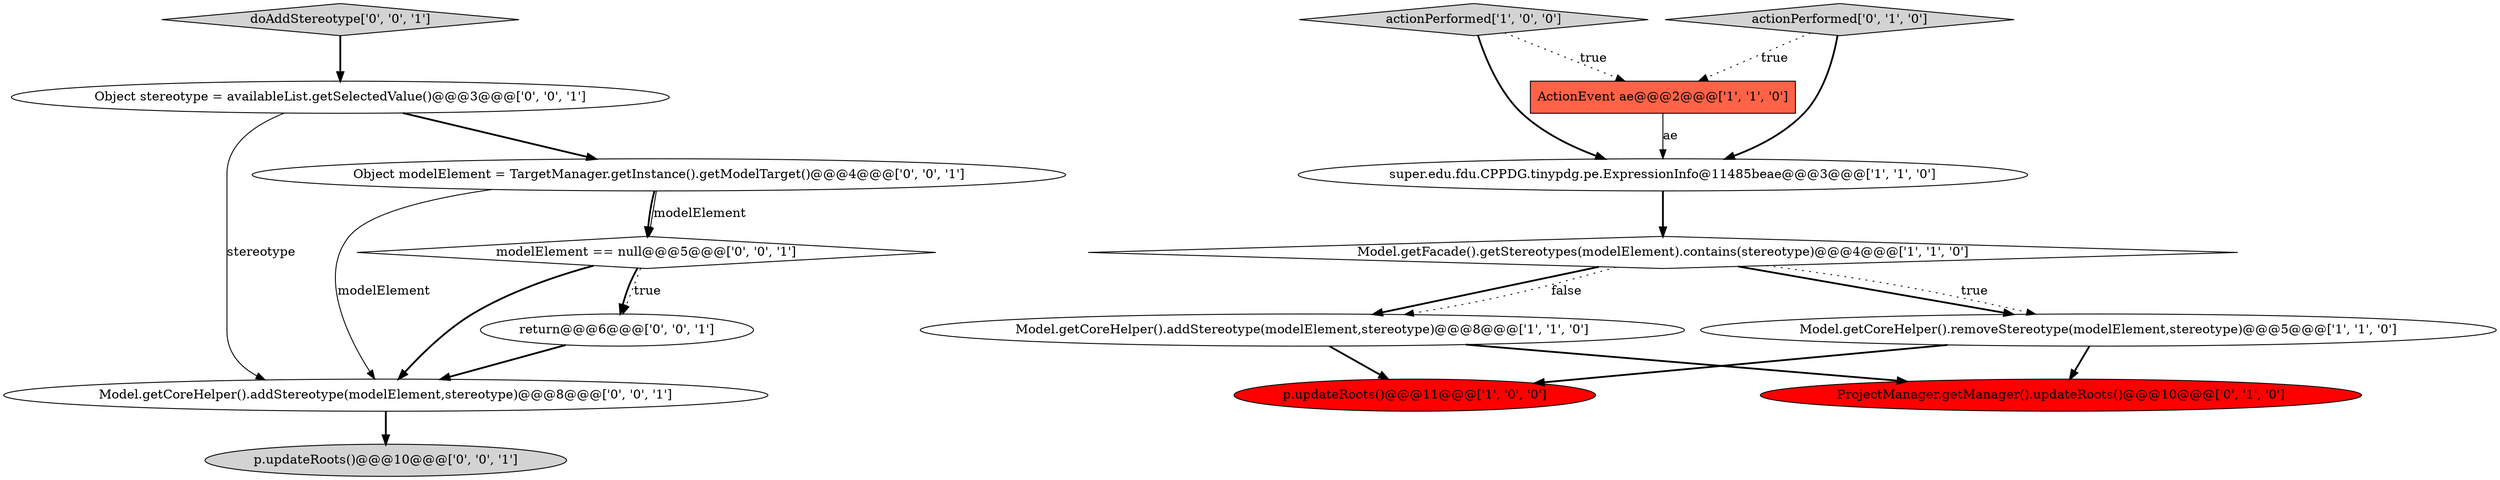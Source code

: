 digraph {
15 [style = filled, label = "Model.getCoreHelper().addStereotype(modelElement,stereotype)@@@8@@@['0', '0', '1']", fillcolor = white, shape = ellipse image = "AAA0AAABBB3BBB"];
0 [style = filled, label = "actionPerformed['1', '0', '0']", fillcolor = lightgray, shape = diamond image = "AAA0AAABBB1BBB"];
3 [style = filled, label = "Model.getCoreHelper().addStereotype(modelElement,stereotype)@@@8@@@['1', '1', '0']", fillcolor = white, shape = ellipse image = "AAA0AAABBB1BBB"];
5 [style = filled, label = "p.updateRoots()@@@11@@@['1', '0', '0']", fillcolor = red, shape = ellipse image = "AAA1AAABBB1BBB"];
6 [style = filled, label = "Model.getFacade().getStereotypes(modelElement).contains(stereotype)@@@4@@@['1', '1', '0']", fillcolor = white, shape = diamond image = "AAA0AAABBB1BBB"];
8 [style = filled, label = "actionPerformed['0', '1', '0']", fillcolor = lightgray, shape = diamond image = "AAA0AAABBB2BBB"];
9 [style = filled, label = "modelElement == null@@@5@@@['0', '0', '1']", fillcolor = white, shape = diamond image = "AAA0AAABBB3BBB"];
1 [style = filled, label = "super.edu.fdu.CPPDG.tinypdg.pe.ExpressionInfo@11485beae@@@3@@@['1', '1', '0']", fillcolor = white, shape = ellipse image = "AAA0AAABBB1BBB"];
10 [style = filled, label = "return@@@6@@@['0', '0', '1']", fillcolor = white, shape = ellipse image = "AAA0AAABBB3BBB"];
13 [style = filled, label = "doAddStereotype['0', '0', '1']", fillcolor = lightgray, shape = diamond image = "AAA0AAABBB3BBB"];
11 [style = filled, label = "Object stereotype = availableList.getSelectedValue()@@@3@@@['0', '0', '1']", fillcolor = white, shape = ellipse image = "AAA0AAABBB3BBB"];
14 [style = filled, label = "Object modelElement = TargetManager.getInstance().getModelTarget()@@@4@@@['0', '0', '1']", fillcolor = white, shape = ellipse image = "AAA0AAABBB3BBB"];
12 [style = filled, label = "p.updateRoots()@@@10@@@['0', '0', '1']", fillcolor = lightgray, shape = ellipse image = "AAA0AAABBB3BBB"];
7 [style = filled, label = "ProjectManager.getManager().updateRoots()@@@10@@@['0', '1', '0']", fillcolor = red, shape = ellipse image = "AAA1AAABBB2BBB"];
2 [style = filled, label = "Model.getCoreHelper().removeStereotype(modelElement,stereotype)@@@5@@@['1', '1', '0']", fillcolor = white, shape = ellipse image = "AAA0AAABBB1BBB"];
4 [style = filled, label = "ActionEvent ae@@@2@@@['1', '1', '0']", fillcolor = tomato, shape = box image = "AAA0AAABBB1BBB"];
6->3 [style = bold, label=""];
10->15 [style = bold, label=""];
6->3 [style = dotted, label="false"];
11->14 [style = bold, label=""];
11->15 [style = solid, label="stereotype"];
14->15 [style = solid, label="modelElement"];
0->4 [style = dotted, label="true"];
4->1 [style = solid, label="ae"];
9->10 [style = bold, label=""];
13->11 [style = bold, label=""];
8->4 [style = dotted, label="true"];
6->2 [style = bold, label=""];
8->1 [style = bold, label=""];
3->5 [style = bold, label=""];
1->6 [style = bold, label=""];
6->2 [style = dotted, label="true"];
3->7 [style = bold, label=""];
9->15 [style = bold, label=""];
0->1 [style = bold, label=""];
14->9 [style = bold, label=""];
15->12 [style = bold, label=""];
2->7 [style = bold, label=""];
9->10 [style = dotted, label="true"];
14->9 [style = solid, label="modelElement"];
2->5 [style = bold, label=""];
}
